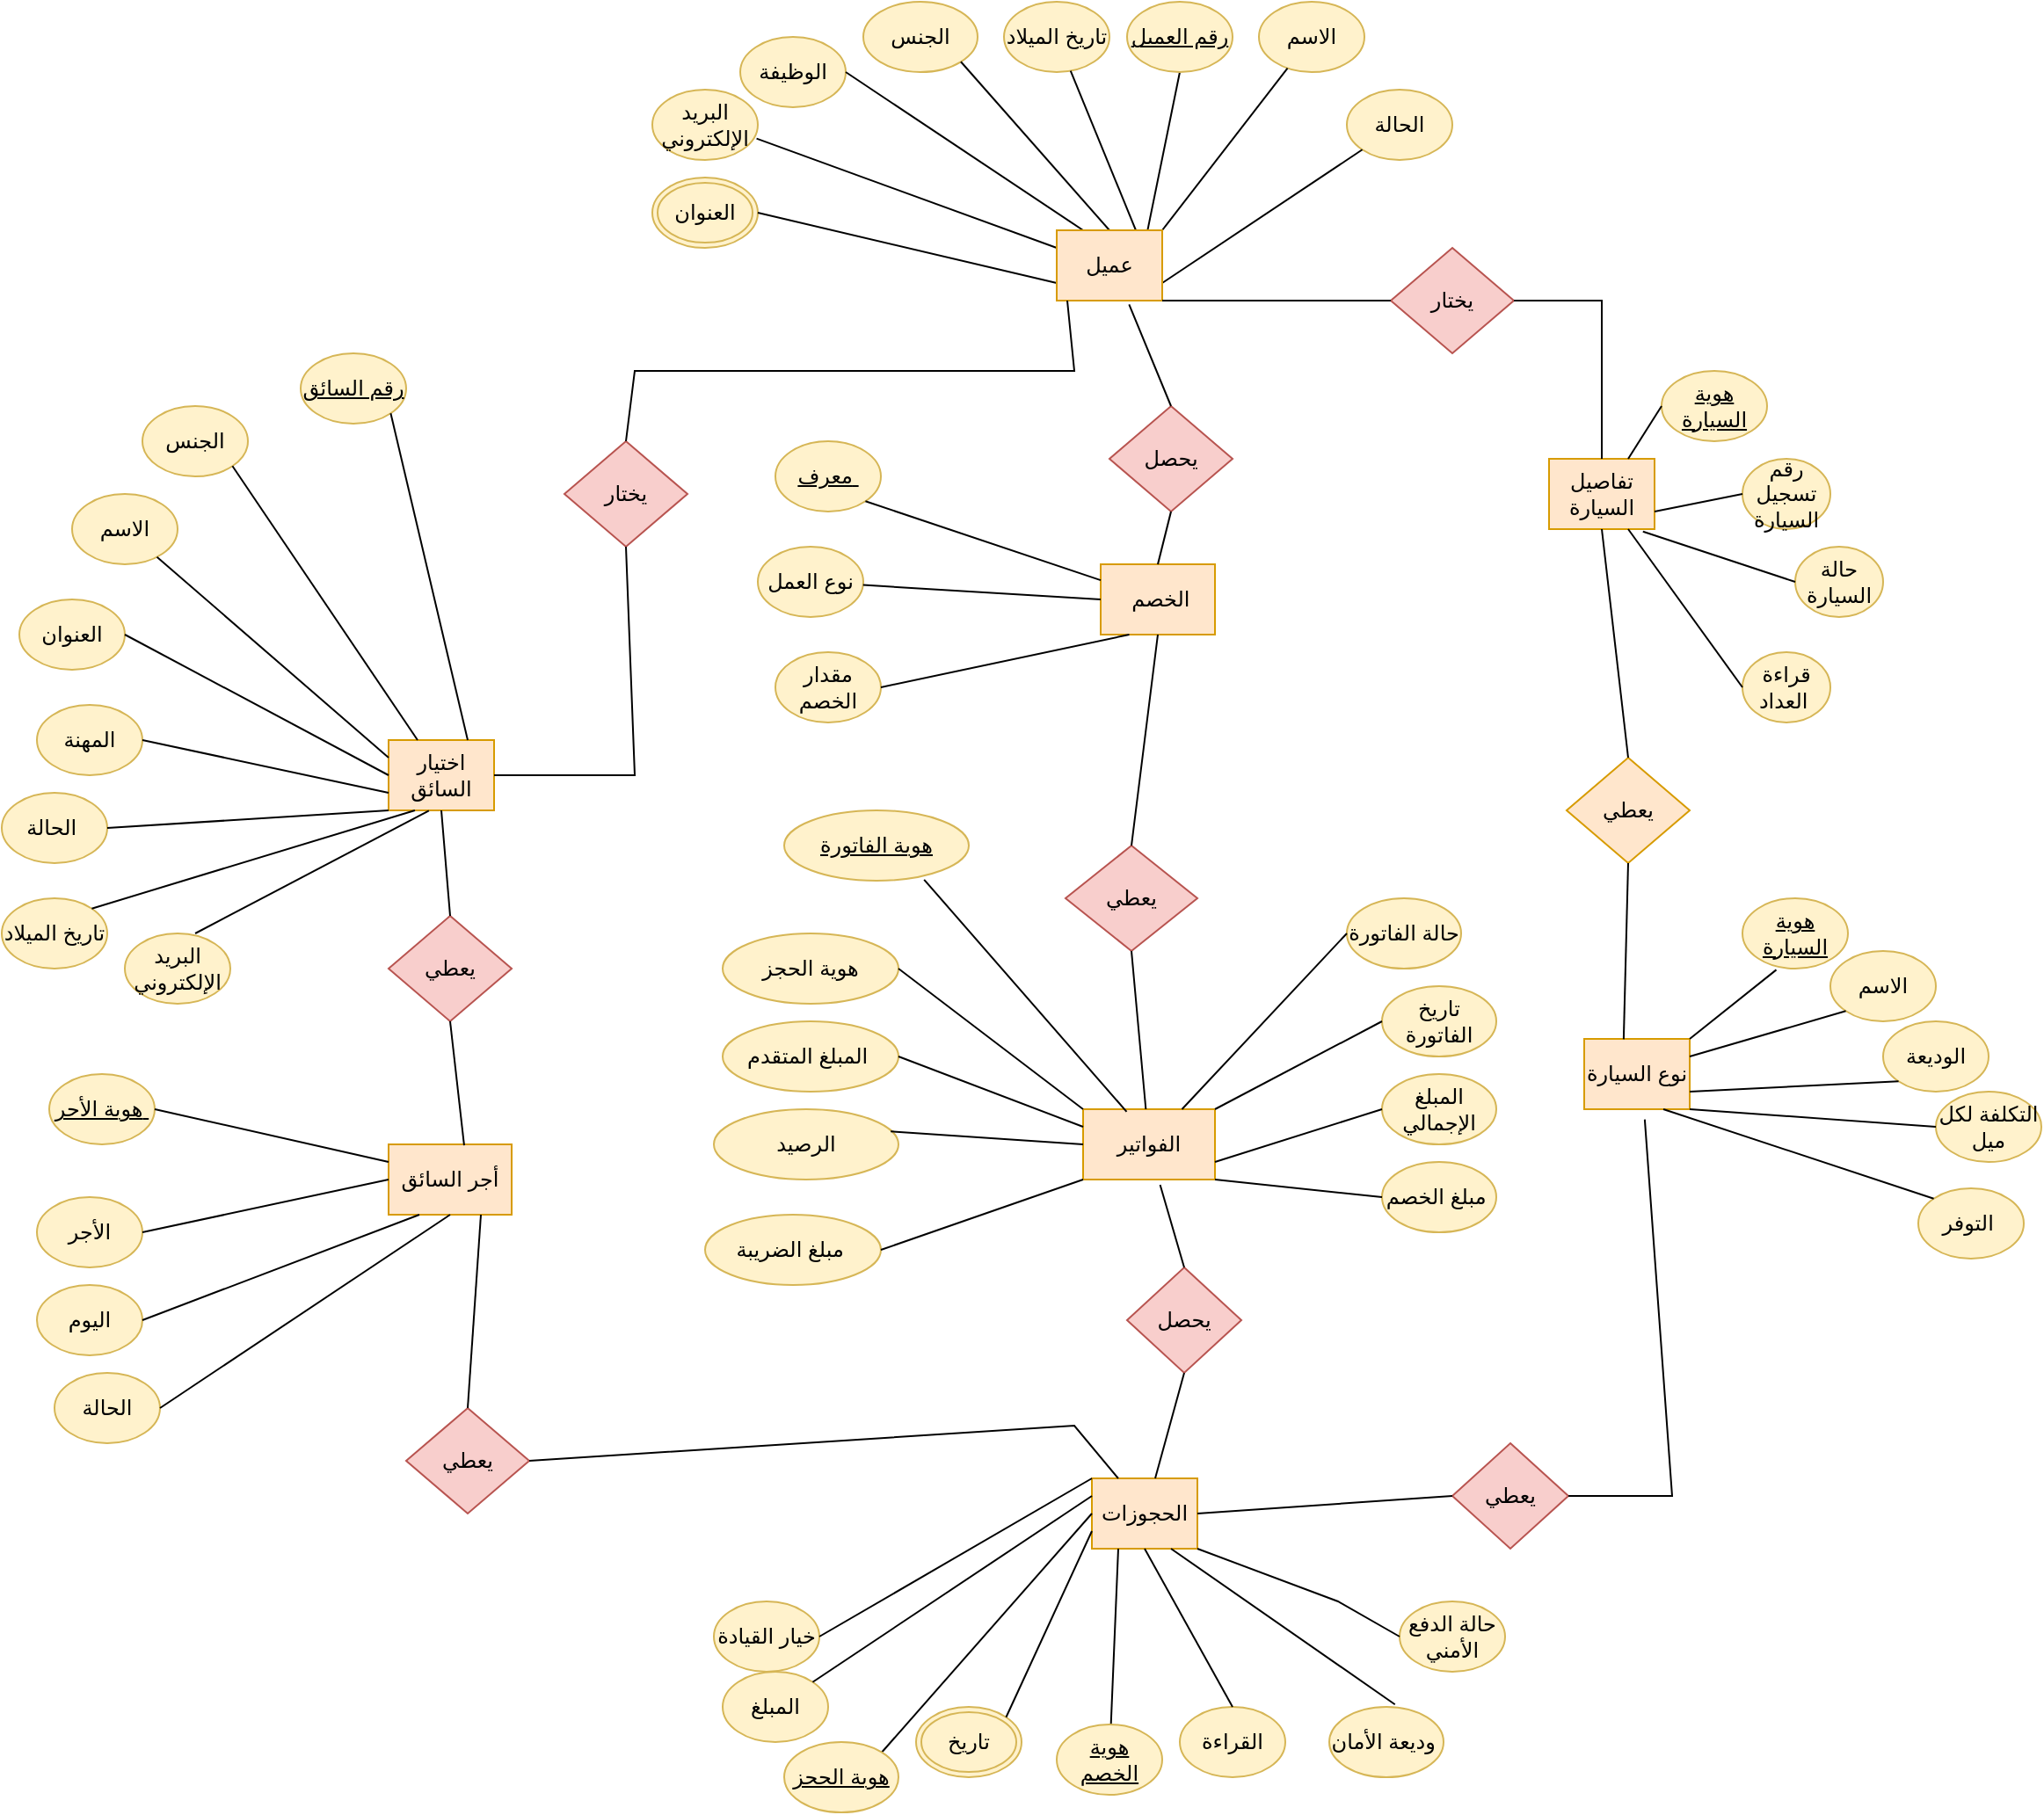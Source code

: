 <mxfile version="24.1.0" type="device">
  <diagram name="Page-1" id="6URE-uOs5UMwR2AJhjTk">
    <mxGraphModel dx="1932" dy="1823" grid="1" gridSize="10" guides="1" tooltips="1" connect="1" arrows="1" fold="1" page="1" pageScale="1" pageWidth="827" pageHeight="1169" math="0" shadow="0">
      <root>
        <mxCell id="0" />
        <mxCell id="1" parent="0" />
        <mxCell id="bm_WP98jUyWTJY1q4UEg-8" value="تاريخ الميلاد" style="ellipse;whiteSpace=wrap;html=1;fillColor=#fff2cc;strokeColor=#d6b656;" parent="1" vertex="1">
          <mxGeometry x="-50" y="-90" width="60" height="40" as="geometry" />
        </mxCell>
        <mxCell id="bm_WP98jUyWTJY1q4UEg-13" value="" style="endArrow=none;html=1;rounded=0;exitX=0.862;exitY=-0.005;exitDx=0;exitDy=0;exitPerimeter=0;entryX=0.5;entryY=1;entryDx=0;entryDy=0;" parent="1" source="bm_WP98jUyWTJY1q4UEg-32" edge="1" target="bm_WP98jUyWTJY1q4UEg-285">
          <mxGeometry width="50" height="50" relative="1" as="geometry">
            <mxPoint x="-20" as="sourcePoint" />
            <mxPoint x="170" y="-110" as="targetPoint" />
          </mxGeometry>
        </mxCell>
        <mxCell id="bm_WP98jUyWTJY1q4UEg-14" value="الاسم" style="ellipse;whiteSpace=wrap;html=1;fillColor=#fff2cc;strokeColor=#d6b656;" parent="1" vertex="1">
          <mxGeometry x="95" y="-90" width="60" height="40" as="geometry" />
        </mxCell>
        <mxCell id="bm_WP98jUyWTJY1q4UEg-15" value="" style="endArrow=none;html=1;rounded=0;exitX=1;exitY=0;exitDx=0;exitDy=0;" parent="1" source="bm_WP98jUyWTJY1q4UEg-32" target="bm_WP98jUyWTJY1q4UEg-14" edge="1">
          <mxGeometry width="50" height="50" relative="1" as="geometry">
            <mxPoint x="-20" y="10" as="sourcePoint" />
            <mxPoint x="80" y="-80" as="targetPoint" />
          </mxGeometry>
        </mxCell>
        <mxCell id="bm_WP98jUyWTJY1q4UEg-16" value="الحالة" style="ellipse;whiteSpace=wrap;html=1;fillColor=#fff2cc;strokeColor=#d6b656;" parent="1" vertex="1">
          <mxGeometry x="145" y="-40" width="60" height="40" as="geometry" />
        </mxCell>
        <mxCell id="bm_WP98jUyWTJY1q4UEg-17" value="" style="endArrow=none;html=1;rounded=0;exitX=1;exitY=0.75;exitDx=0;exitDy=0;entryX=0;entryY=1;entryDx=0;entryDy=0;" parent="1" source="bm_WP98jUyWTJY1q4UEg-32" target="bm_WP98jUyWTJY1q4UEg-16" edge="1">
          <mxGeometry width="50" height="50" relative="1" as="geometry">
            <mxPoint x="-20" y="30" as="sourcePoint" />
            <mxPoint x="157" y="-80" as="targetPoint" />
          </mxGeometry>
        </mxCell>
        <mxCell id="bm_WP98jUyWTJY1q4UEg-18" value="" style="endArrow=none;html=1;rounded=0;exitX=0.75;exitY=0;exitDx=0;exitDy=0;" parent="1" source="bm_WP98jUyWTJY1q4UEg-32" target="bm_WP98jUyWTJY1q4UEg-8" edge="1">
          <mxGeometry width="50" height="50" relative="1" as="geometry">
            <mxPoint x="-50" as="sourcePoint" />
            <mxPoint x="-110" y="-50" as="targetPoint" />
          </mxGeometry>
        </mxCell>
        <mxCell id="bm_WP98jUyWTJY1q4UEg-19" value="الجنس" style="ellipse;whiteSpace=wrap;html=1;fillColor=#fff2cc;strokeColor=#d6b656;" parent="1" vertex="1">
          <mxGeometry x="-130" y="-90" width="65" height="40" as="geometry" />
        </mxCell>
        <mxCell id="bm_WP98jUyWTJY1q4UEg-20" value="الوظيفة" style="ellipse;whiteSpace=wrap;html=1;fillColor=#fff2cc;strokeColor=#d6b656;" parent="1" vertex="1">
          <mxGeometry x="-200" y="-70" width="60" height="40" as="geometry" />
        </mxCell>
        <mxCell id="bm_WP98jUyWTJY1q4UEg-21" value="البريد الإلكتروني" style="ellipse;whiteSpace=wrap;html=1;fillColor=#fff2cc;strokeColor=#d6b656;" parent="1" vertex="1">
          <mxGeometry x="-250" y="-40" width="60" height="40" as="geometry" />
        </mxCell>
        <mxCell id="bm_WP98jUyWTJY1q4UEg-22" value="العنوان" style="ellipse;shape=doubleEllipse;margin=3;whiteSpace=wrap;html=1;align=center;fillColor=#fff2cc;strokeColor=#d6b656;" parent="1" vertex="1">
          <mxGeometry x="-250" y="10" width="60" height="40" as="geometry" />
        </mxCell>
        <mxCell id="bm_WP98jUyWTJY1q4UEg-26" value="" style="endArrow=none;html=1;rounded=0;entryX=1;entryY=1;entryDx=0;entryDy=0;exitX=0.5;exitY=0;exitDx=0;exitDy=0;" parent="1" source="bm_WP98jUyWTJY1q4UEg-32" target="bm_WP98jUyWTJY1q4UEg-19" edge="1">
          <mxGeometry width="50" height="50" relative="1" as="geometry">
            <mxPoint x="-80" as="sourcePoint" />
            <mxPoint x="-190" y="-100" as="targetPoint" />
          </mxGeometry>
        </mxCell>
        <mxCell id="bm_WP98jUyWTJY1q4UEg-27" value="" style="endArrow=none;html=1;rounded=0;entryX=1;entryY=0.5;entryDx=0;entryDy=0;exitX=0.25;exitY=0;exitDx=0;exitDy=0;" parent="1" source="bm_WP98jUyWTJY1q4UEg-32" target="bm_WP98jUyWTJY1q4UEg-20" edge="1">
          <mxGeometry width="50" height="50" relative="1" as="geometry">
            <mxPoint x="-110" as="sourcePoint" />
            <mxPoint x="-258" y="-146" as="targetPoint" />
          </mxGeometry>
        </mxCell>
        <mxCell id="bm_WP98jUyWTJY1q4UEg-28" value="" style="endArrow=none;html=1;rounded=0;entryX=0.988;entryY=0.695;entryDx=0;entryDy=0;exitX=0;exitY=0.25;exitDx=0;exitDy=0;entryPerimeter=0;" parent="1" source="bm_WP98jUyWTJY1q4UEg-32" target="bm_WP98jUyWTJY1q4UEg-21" edge="1">
          <mxGeometry width="50" height="50" relative="1" as="geometry">
            <mxPoint x="-140" y="20" as="sourcePoint" />
            <mxPoint x="-238" y="-116" as="targetPoint" />
          </mxGeometry>
        </mxCell>
        <mxCell id="bm_WP98jUyWTJY1q4UEg-29" value="" style="endArrow=none;html=1;rounded=0;entryX=1;entryY=0.5;entryDx=0;entryDy=0;exitX=0;exitY=0.75;exitDx=0;exitDy=0;" parent="1" source="bm_WP98jUyWTJY1q4UEg-32" target="bm_WP98jUyWTJY1q4UEg-22" edge="1">
          <mxGeometry width="50" height="50" relative="1" as="geometry">
            <mxPoint x="-140" y="40" as="sourcePoint" />
            <mxPoint x="-198" y="-36" as="targetPoint" />
          </mxGeometry>
        </mxCell>
        <mxCell id="bm_WP98jUyWTJY1q4UEg-30" value="رقم السائق" style="ellipse;whiteSpace=wrap;html=1;align=center;fontStyle=4;fillColor=#fff2cc;strokeColor=#d6b656;" parent="1" vertex="1">
          <mxGeometry x="-450" y="110" width="60" height="40" as="geometry" />
        </mxCell>
        <mxCell id="bm_WP98jUyWTJY1q4UEg-31" value="اختيار السائق" style="whiteSpace=wrap;html=1;align=center;fillColor=#ffe6cc;strokeColor=#d79b00;" parent="1" vertex="1">
          <mxGeometry x="-400" y="330" width="60" height="40" as="geometry" />
        </mxCell>
        <mxCell id="bm_WP98jUyWTJY1q4UEg-32" value="عميل" style="whiteSpace=wrap;html=1;align=center;fillColor=#ffe6cc;strokeColor=#d79b00;" parent="1" vertex="1">
          <mxGeometry x="-20" y="40" width="60" height="40" as="geometry" />
        </mxCell>
        <mxCell id="bm_WP98jUyWTJY1q4UEg-37" value="الاسم" style="ellipse;whiteSpace=wrap;html=1;fillColor=#fff2cc;strokeColor=#d6b656;" parent="1" vertex="1">
          <mxGeometry x="-580" y="190" width="60" height="40" as="geometry" />
        </mxCell>
        <mxCell id="bm_WP98jUyWTJY1q4UEg-38" value="المهنة" style="ellipse;whiteSpace=wrap;html=1;fillColor=#fff2cc;strokeColor=#d6b656;" parent="1" vertex="1">
          <mxGeometry x="-600" y="310" width="60" height="40" as="geometry" />
        </mxCell>
        <mxCell id="bm_WP98jUyWTJY1q4UEg-39" value="الجنس" style="ellipse;whiteSpace=wrap;html=1;fillColor=#fff2cc;strokeColor=#d6b656;" parent="1" vertex="1">
          <mxGeometry x="-540" y="140" width="60" height="40" as="geometry" />
        </mxCell>
        <mxCell id="bm_WP98jUyWTJY1q4UEg-40" value="العنوان" style="ellipse;whiteSpace=wrap;html=1;fillColor=#fff2cc;strokeColor=#d6b656;" parent="1" vertex="1">
          <mxGeometry x="-610" y="250" width="60" height="40" as="geometry" />
        </mxCell>
        <mxCell id="bm_WP98jUyWTJY1q4UEg-41" value="الحالة&amp;nbsp;" style="ellipse;whiteSpace=wrap;html=1;fillColor=#fff2cc;strokeColor=#d6b656;" parent="1" vertex="1">
          <mxGeometry x="-620" y="360" width="60" height="40" as="geometry" />
        </mxCell>
        <mxCell id="bm_WP98jUyWTJY1q4UEg-42" value="تاريخ الميلاد" style="ellipse;whiteSpace=wrap;html=1;fillColor=#fff2cc;strokeColor=#d6b656;" parent="1" vertex="1">
          <mxGeometry x="-620" y="420" width="60" height="40" as="geometry" />
        </mxCell>
        <mxCell id="bm_WP98jUyWTJY1q4UEg-43" value="البريد الإلكتروني" style="ellipse;whiteSpace=wrap;html=1;fillColor=#fff2cc;strokeColor=#d6b656;" parent="1" vertex="1">
          <mxGeometry x="-550" y="440" width="60" height="40" as="geometry" />
        </mxCell>
        <mxCell id="bm_WP98jUyWTJY1q4UEg-44" value="" style="endArrow=none;html=1;rounded=0;entryX=0.382;entryY=1.005;entryDx=0;entryDy=0;entryPerimeter=0;exitX=0.667;exitY=0;exitDx=0;exitDy=0;exitPerimeter=0;" parent="1" source="bm_WP98jUyWTJY1q4UEg-43" target="bm_WP98jUyWTJY1q4UEg-31" edge="1">
          <mxGeometry width="50" height="50" relative="1" as="geometry">
            <mxPoint x="-420" y="370" as="sourcePoint" />
            <mxPoint x="-370" y="320" as="targetPoint" />
          </mxGeometry>
        </mxCell>
        <mxCell id="bm_WP98jUyWTJY1q4UEg-45" value="" style="endArrow=none;html=1;rounded=0;entryX=0.25;entryY=1;entryDx=0;entryDy=0;exitX=1;exitY=0;exitDx=0;exitDy=0;" parent="1" source="bm_WP98jUyWTJY1q4UEg-42" target="bm_WP98jUyWTJY1q4UEg-31" edge="1">
          <mxGeometry width="50" height="50" relative="1" as="geometry">
            <mxPoint x="-465" y="390" as="sourcePoint" />
            <mxPoint x="-415" y="340" as="targetPoint" />
          </mxGeometry>
        </mxCell>
        <mxCell id="bm_WP98jUyWTJY1q4UEg-46" value="" style="endArrow=none;html=1;rounded=0;entryX=0;entryY=1;entryDx=0;entryDy=0;exitX=1;exitY=0.5;exitDx=0;exitDy=0;" parent="1" source="bm_WP98jUyWTJY1q4UEg-41" target="bm_WP98jUyWTJY1q4UEg-31" edge="1">
          <mxGeometry width="50" height="50" relative="1" as="geometry">
            <mxPoint x="-460" y="220" as="sourcePoint" />
            <mxPoint x="-410" y="170" as="targetPoint" />
          </mxGeometry>
        </mxCell>
        <mxCell id="bm_WP98jUyWTJY1q4UEg-47" value="" style="endArrow=none;html=1;rounded=0;entryX=0;entryY=0.75;entryDx=0;entryDy=0;exitX=1;exitY=0.5;exitDx=0;exitDy=0;" parent="1" source="bm_WP98jUyWTJY1q4UEg-38" target="bm_WP98jUyWTJY1q4UEg-31" edge="1">
          <mxGeometry width="50" height="50" relative="1" as="geometry">
            <mxPoint x="-470" y="230" as="sourcePoint" />
            <mxPoint x="-420" y="180" as="targetPoint" />
          </mxGeometry>
        </mxCell>
        <mxCell id="bm_WP98jUyWTJY1q4UEg-48" value="" style="endArrow=none;html=1;rounded=0;exitX=1;exitY=0.5;exitDx=0;exitDy=0;entryX=0;entryY=0.5;entryDx=0;entryDy=0;" parent="1" source="bm_WP98jUyWTJY1q4UEg-40" target="bm_WP98jUyWTJY1q4UEg-31" edge="1">
          <mxGeometry width="50" height="50" relative="1" as="geometry">
            <mxPoint x="-430" y="230" as="sourcePoint" />
            <mxPoint x="-360" y="250" as="targetPoint" />
          </mxGeometry>
        </mxCell>
        <mxCell id="bm_WP98jUyWTJY1q4UEg-49" value="" style="endArrow=none;html=1;rounded=0;entryX=0;entryY=0.25;entryDx=0;entryDy=0;" parent="1" source="bm_WP98jUyWTJY1q4UEg-37" target="bm_WP98jUyWTJY1q4UEg-31" edge="1">
          <mxGeometry width="50" height="50" relative="1" as="geometry">
            <mxPoint x="-410" y="190" as="sourcePoint" />
            <mxPoint x="-360" y="140" as="targetPoint" />
          </mxGeometry>
        </mxCell>
        <mxCell id="bm_WP98jUyWTJY1q4UEg-50" value="" style="endArrow=none;html=1;rounded=0;exitX=1;exitY=1;exitDx=0;exitDy=0;" parent="1" source="bm_WP98jUyWTJY1q4UEg-39" target="bm_WP98jUyWTJY1q4UEg-31" edge="1">
          <mxGeometry width="50" height="50" relative="1" as="geometry">
            <mxPoint x="-390" y="200" as="sourcePoint" />
            <mxPoint x="-340" y="150" as="targetPoint" />
          </mxGeometry>
        </mxCell>
        <mxCell id="bm_WP98jUyWTJY1q4UEg-51" value="" style="endArrow=none;html=1;rounded=0;exitX=0.75;exitY=0;exitDx=0;exitDy=0;entryX=1;entryY=1;entryDx=0;entryDy=0;" parent="1" source="bm_WP98jUyWTJY1q4UEg-31" target="bm_WP98jUyWTJY1q4UEg-30" edge="1">
          <mxGeometry width="50" height="50" relative="1" as="geometry">
            <mxPoint x="-300" y="160" as="sourcePoint" />
            <mxPoint x="-250" y="110" as="targetPoint" />
          </mxGeometry>
        </mxCell>
        <mxCell id="bm_WP98jUyWTJY1q4UEg-52" value="هوية الأجر&amp;nbsp;" style="ellipse;whiteSpace=wrap;html=1;align=center;fontStyle=4;fillColor=#fff2cc;strokeColor=#d6b656;" parent="1" vertex="1">
          <mxGeometry x="-593" y="520" width="60" height="40" as="geometry" />
        </mxCell>
        <mxCell id="bm_WP98jUyWTJY1q4UEg-53" value="اليوم" style="ellipse;whiteSpace=wrap;html=1;fillColor=#fff2cc;strokeColor=#d6b656;" parent="1" vertex="1">
          <mxGeometry x="-600" y="640" width="60" height="40" as="geometry" />
        </mxCell>
        <mxCell id="bm_WP98jUyWTJY1q4UEg-54" value="الحالة" style="ellipse;whiteSpace=wrap;html=1;fillColor=#fff2cc;strokeColor=#d6b656;" parent="1" vertex="1">
          <mxGeometry x="-590" y="690" width="60" height="40" as="geometry" />
        </mxCell>
        <mxCell id="bm_WP98jUyWTJY1q4UEg-55" value="الأجر" style="ellipse;whiteSpace=wrap;html=1;fillColor=#fff2cc;strokeColor=#d6b656;" parent="1" vertex="1">
          <mxGeometry x="-600" y="590" width="60" height="40" as="geometry" />
        </mxCell>
        <mxCell id="bm_WP98jUyWTJY1q4UEg-56" value="أجر السائق" style="whiteSpace=wrap;html=1;align=center;fillColor=#ffe6cc;strokeColor=#d79b00;" parent="1" vertex="1">
          <mxGeometry x="-400" y="560" width="70" height="40" as="geometry" />
        </mxCell>
        <mxCell id="bm_WP98jUyWTJY1q4UEg-57" value="" style="endArrow=none;html=1;rounded=0;entryX=0;entryY=0.25;entryDx=0;entryDy=0;exitX=1;exitY=0.5;exitDx=0;exitDy=0;" parent="1" source="bm_WP98jUyWTJY1q4UEg-52" target="bm_WP98jUyWTJY1q4UEg-56" edge="1">
          <mxGeometry width="50" height="50" relative="1" as="geometry">
            <mxPoint x="-543" y="580" as="sourcePoint" />
            <mxPoint x="-363" y="450" as="targetPoint" />
          </mxGeometry>
        </mxCell>
        <mxCell id="bm_WP98jUyWTJY1q4UEg-58" value="" style="endArrow=none;html=1;rounded=0;entryX=0.5;entryY=1;entryDx=0;entryDy=0;exitX=1;exitY=0.5;exitDx=0;exitDy=0;" parent="1" source="bm_WP98jUyWTJY1q4UEg-54" target="bm_WP98jUyWTJY1q4UEg-56" edge="1">
          <mxGeometry width="50" height="50" relative="1" as="geometry">
            <mxPoint x="-473" y="700" as="sourcePoint" />
            <mxPoint x="-293" y="570" as="targetPoint" />
          </mxGeometry>
        </mxCell>
        <mxCell id="bm_WP98jUyWTJY1q4UEg-59" value="" style="endArrow=none;html=1;rounded=0;exitX=1;exitY=0.5;exitDx=0;exitDy=0;entryX=0.25;entryY=1;entryDx=0;entryDy=0;" parent="1" source="bm_WP98jUyWTJY1q4UEg-53" target="bm_WP98jUyWTJY1q4UEg-56" edge="1">
          <mxGeometry width="50" height="50" relative="1" as="geometry">
            <mxPoint x="-433" y="660" as="sourcePoint" />
            <mxPoint x="-496" y="613" as="targetPoint" />
          </mxGeometry>
        </mxCell>
        <mxCell id="bm_WP98jUyWTJY1q4UEg-60" value="" style="endArrow=none;html=1;rounded=0;entryX=0;entryY=0.5;entryDx=0;entryDy=0;exitX=1;exitY=0.5;exitDx=0;exitDy=0;" parent="1" source="bm_WP98jUyWTJY1q4UEg-55" target="bm_WP98jUyWTJY1q4UEg-56" edge="1">
          <mxGeometry width="50" height="50" relative="1" as="geometry">
            <mxPoint x="-403" y="640" as="sourcePoint" />
            <mxPoint x="-223" y="510" as="targetPoint" />
          </mxGeometry>
        </mxCell>
        <mxCell id="bm_WP98jUyWTJY1q4UEg-63" value="تاريخ" style="ellipse;shape=doubleEllipse;margin=3;whiteSpace=wrap;html=1;align=center;fillColor=#fff2cc;strokeColor=#d6b656;" parent="1" vertex="1">
          <mxGeometry x="-100" y="880" width="60" height="40" as="geometry" />
        </mxCell>
        <mxCell id="bm_WP98jUyWTJY1q4UEg-65" value="المبلغ" style="ellipse;whiteSpace=wrap;html=1;fillColor=#fff2cc;strokeColor=#d6b656;" parent="1" vertex="1">
          <mxGeometry x="-210" y="860" width="60" height="40" as="geometry" />
        </mxCell>
        <mxCell id="bm_WP98jUyWTJY1q4UEg-66" value="خيار القيادة" style="ellipse;whiteSpace=wrap;html=1;fillColor=#fff2cc;strokeColor=#d6b656;" parent="1" vertex="1">
          <mxGeometry x="-215" y="820" width="60" height="40" as="geometry" />
        </mxCell>
        <mxCell id="bm_WP98jUyWTJY1q4UEg-67" value="حالة الدفع الأمني" style="ellipse;whiteSpace=wrap;html=1;fillColor=#fff2cc;strokeColor=#d6b656;" parent="1" vertex="1">
          <mxGeometry x="175" y="820" width="60" height="40" as="geometry" />
        </mxCell>
        <mxCell id="bm_WP98jUyWTJY1q4UEg-68" value="القراءة" style="ellipse;whiteSpace=wrap;html=1;fillColor=#fff2cc;strokeColor=#d6b656;" parent="1" vertex="1">
          <mxGeometry x="50" y="880" width="60" height="40" as="geometry" />
        </mxCell>
        <mxCell id="bm_WP98jUyWTJY1q4UEg-69" value="وديعة الأمان&amp;nbsp;" style="ellipse;whiteSpace=wrap;html=1;fillColor=#fff2cc;strokeColor=#d6b656;" parent="1" vertex="1">
          <mxGeometry x="135" y="880" width="65" height="40" as="geometry" />
        </mxCell>
        <mxCell id="bm_WP98jUyWTJY1q4UEg-72" value="الحجوزات" style="whiteSpace=wrap;html=1;align=center;fillColor=#ffe6cc;strokeColor=#d79b00;" parent="1" vertex="1">
          <mxGeometry y="750" width="60" height="40" as="geometry" />
        </mxCell>
        <mxCell id="bm_WP98jUyWTJY1q4UEg-73" value="" style="endArrow=none;html=1;rounded=0;exitX=1;exitY=0;exitDx=0;exitDy=0;entryX=0;entryY=0.5;entryDx=0;entryDy=0;" parent="1" source="Iw6_U-Xr3QtJOfRvi5Ej-1" target="bm_WP98jUyWTJY1q4UEg-72" edge="1">
          <mxGeometry width="50" height="50" relative="1" as="geometry">
            <mxPoint x="-190.377" y="925.858" as="sourcePoint" />
            <mxPoint x="150" y="860" as="targetPoint" />
          </mxGeometry>
        </mxCell>
        <mxCell id="bm_WP98jUyWTJY1q4UEg-74" value="" style="endArrow=none;html=1;rounded=0;entryX=0;entryY=0.75;entryDx=0;entryDy=0;exitX=1;exitY=0;exitDx=0;exitDy=0;" parent="1" source="bm_WP98jUyWTJY1q4UEg-63" target="bm_WP98jUyWTJY1q4UEg-72" edge="1">
          <mxGeometry width="50" height="50" relative="1" as="geometry">
            <mxPoint x="-90" y="960" as="sourcePoint" />
            <mxPoint x="40" y="830" as="targetPoint" />
          </mxGeometry>
        </mxCell>
        <mxCell id="bm_WP98jUyWTJY1q4UEg-75" value="" style="endArrow=none;html=1;rounded=0;entryX=0.25;entryY=1;entryDx=0;entryDy=0;" parent="1" source="Iw6_U-Xr3QtJOfRvi5Ej-2" target="bm_WP98jUyWTJY1q4UEg-72" edge="1">
          <mxGeometry width="50" height="50" relative="1" as="geometry">
            <mxPoint x="-23.29" y="930.181" as="sourcePoint" />
            <mxPoint x="140" y="840" as="targetPoint" />
          </mxGeometry>
        </mxCell>
        <mxCell id="bm_WP98jUyWTJY1q4UEg-76" value="" style="endArrow=none;html=1;rounded=0;exitX=0.5;exitY=1;exitDx=0;exitDy=0;entryX=0.5;entryY=0;entryDx=0;entryDy=0;" parent="1" source="bm_WP98jUyWTJY1q4UEg-72" target="bm_WP98jUyWTJY1q4UEg-68" edge="1">
          <mxGeometry width="50" height="50" relative="1" as="geometry">
            <mxPoint x="80" y="970" as="sourcePoint" />
            <mxPoint x="90" y="910" as="targetPoint" />
          </mxGeometry>
        </mxCell>
        <mxCell id="bm_WP98jUyWTJY1q4UEg-77" value="" style="endArrow=none;html=1;rounded=0;exitX=0.575;exitY=-0.035;exitDx=0;exitDy=0;exitPerimeter=0;entryX=0.75;entryY=1;entryDx=0;entryDy=0;" parent="1" source="bm_WP98jUyWTJY1q4UEg-69" target="bm_WP98jUyWTJY1q4UEg-72" edge="1">
          <mxGeometry width="50" height="50" relative="1" as="geometry">
            <mxPoint x="520" y="740" as="sourcePoint" />
            <mxPoint x="80" y="970" as="targetPoint" />
          </mxGeometry>
        </mxCell>
        <mxCell id="bm_WP98jUyWTJY1q4UEg-78" value="" style="endArrow=none;html=1;rounded=0;entryX=1;entryY=1;entryDx=0;entryDy=0;exitX=0;exitY=0.5;exitDx=0;exitDy=0;" parent="1" source="bm_WP98jUyWTJY1q4UEg-67" target="bm_WP98jUyWTJY1q4UEg-72" edge="1">
          <mxGeometry width="50" height="50" relative="1" as="geometry">
            <mxPoint x="260" y="840" as="sourcePoint" />
            <mxPoint x="390" y="710" as="targetPoint" />
            <Array as="points">
              <mxPoint x="140" y="820" />
            </Array>
          </mxGeometry>
        </mxCell>
        <mxCell id="bm_WP98jUyWTJY1q4UEg-200" value="" style="endArrow=none;html=1;rounded=0;entryX=0;entryY=0.25;entryDx=0;entryDy=0;exitX=1;exitY=0;exitDx=0;exitDy=0;" parent="1" source="bm_WP98jUyWTJY1q4UEg-65" target="bm_WP98jUyWTJY1q4UEg-72" edge="1">
          <mxGeometry width="50" height="50" relative="1" as="geometry">
            <mxPoint x="60" y="780" as="sourcePoint" />
            <mxPoint x="200" y="760" as="targetPoint" />
          </mxGeometry>
        </mxCell>
        <mxCell id="bm_WP98jUyWTJY1q4UEg-201" value="" style="endArrow=none;html=1;rounded=0;exitX=1;exitY=0.5;exitDx=0;exitDy=0;entryX=0;entryY=0;entryDx=0;entryDy=0;" parent="1" source="bm_WP98jUyWTJY1q4UEg-66" target="bm_WP98jUyWTJY1q4UEg-72" edge="1">
          <mxGeometry width="50" height="50" relative="1" as="geometry">
            <mxPoint y="850" as="sourcePoint" />
            <mxPoint x="150" y="820" as="targetPoint" />
          </mxGeometry>
        </mxCell>
        <mxCell id="bm_WP98jUyWTJY1q4UEg-204" value="&amp;nbsp;الخصم" style="whiteSpace=wrap;html=1;align=center;fillColor=#ffe6cc;strokeColor=#d79b00;" parent="1" vertex="1">
          <mxGeometry x="5" y="230" width="65" height="40" as="geometry" />
        </mxCell>
        <mxCell id="bm_WP98jUyWTJY1q4UEg-205" value="معرف&amp;nbsp;" style="ellipse;whiteSpace=wrap;html=1;align=center;fontStyle=4;fillColor=#fff2cc;strokeColor=#d6b656;" parent="1" vertex="1">
          <mxGeometry x="-180" y="160" width="60" height="40" as="geometry" />
        </mxCell>
        <mxCell id="bm_WP98jUyWTJY1q4UEg-206" value="مقدار الخصم" style="ellipse;whiteSpace=wrap;html=1;fillColor=#fff2cc;strokeColor=#d6b656;" parent="1" vertex="1">
          <mxGeometry x="-180" y="280" width="60" height="40" as="geometry" />
        </mxCell>
        <mxCell id="bm_WP98jUyWTJY1q4UEg-207" value="نوع العمل" style="ellipse;whiteSpace=wrap;html=1;fillColor=#fff2cc;strokeColor=#d6b656;" parent="1" vertex="1">
          <mxGeometry x="-190" y="220" width="60" height="40" as="geometry" />
        </mxCell>
        <mxCell id="bm_WP98jUyWTJY1q4UEg-208" value="" style="endArrow=none;html=1;rounded=0;entryX=1;entryY=1;entryDx=0;entryDy=0;" parent="1" source="bm_WP98jUyWTJY1q4UEg-204" target="bm_WP98jUyWTJY1q4UEg-205" edge="1">
          <mxGeometry width="50" height="50" relative="1" as="geometry">
            <mxPoint x="-40" y="160" as="sourcePoint" />
            <mxPoint x="-160" y="190" as="targetPoint" />
          </mxGeometry>
        </mxCell>
        <mxCell id="bm_WP98jUyWTJY1q4UEg-209" value="" style="endArrow=none;html=1;rounded=0;entryX=1;entryY=0.5;entryDx=0;entryDy=0;exitX=0.25;exitY=1;exitDx=0;exitDy=0;" parent="1" source="bm_WP98jUyWTJY1q4UEg-204" target="bm_WP98jUyWTJY1q4UEg-206" edge="1">
          <mxGeometry width="50" height="50" relative="1" as="geometry">
            <mxPoint y="290" as="sourcePoint" />
            <mxPoint x="-120" y="320" as="targetPoint" />
          </mxGeometry>
        </mxCell>
        <mxCell id="bm_WP98jUyWTJY1q4UEg-210" value="" style="endArrow=none;html=1;rounded=0;exitX=0;exitY=0.5;exitDx=0;exitDy=0;" parent="1" source="bm_WP98jUyWTJY1q4UEg-204" target="bm_WP98jUyWTJY1q4UEg-207" edge="1">
          <mxGeometry width="50" height="50" relative="1" as="geometry">
            <mxPoint x="-50" y="260" as="sourcePoint" />
            <mxPoint x="-170" y="290" as="targetPoint" />
          </mxGeometry>
        </mxCell>
        <mxCell id="bm_WP98jUyWTJY1q4UEg-211" value="الفواتير" style="whiteSpace=wrap;html=1;align=center;fillColor=#ffe6cc;strokeColor=#d79b00;" parent="1" vertex="1">
          <mxGeometry x="-5" y="540" width="75" height="40" as="geometry" />
        </mxCell>
        <mxCell id="bm_WP98jUyWTJY1q4UEg-212" value="الرصيد" style="ellipse;whiteSpace=wrap;html=1;fillColor=#fff2cc;strokeColor=#d6b656;" parent="1" vertex="1">
          <mxGeometry x="-215" y="540" width="105" height="40" as="geometry" />
        </mxCell>
        <mxCell id="bm_WP98jUyWTJY1q4UEg-213" value="المبلغ المتقدم&amp;nbsp;" style="ellipse;whiteSpace=wrap;html=1;fillColor=#fff2cc;strokeColor=#d6b656;" parent="1" vertex="1">
          <mxGeometry x="-210" y="490" width="100" height="40" as="geometry" />
        </mxCell>
        <mxCell id="bm_WP98jUyWTJY1q4UEg-214" value="هوية الحجز" style="ellipse;whiteSpace=wrap;html=1;fillColor=#fff2cc;strokeColor=#d6b656;" parent="1" vertex="1">
          <mxGeometry x="-210" y="440" width="100" height="40" as="geometry" />
        </mxCell>
        <mxCell id="bm_WP98jUyWTJY1q4UEg-215" value="مبلغ الخصم&amp;nbsp;" style="ellipse;whiteSpace=wrap;html=1;fillColor=#fff2cc;strokeColor=#d6b656;" parent="1" vertex="1">
          <mxGeometry x="165" y="570" width="65" height="40" as="geometry" />
        </mxCell>
        <mxCell id="bm_WP98jUyWTJY1q4UEg-216" value="حالة الفاتورة" style="ellipse;whiteSpace=wrap;html=1;fillColor=#fff2cc;strokeColor=#d6b656;" parent="1" vertex="1">
          <mxGeometry x="145" y="420" width="65" height="40" as="geometry" />
        </mxCell>
        <mxCell id="bm_WP98jUyWTJY1q4UEg-217" value="مبلغ الضريبة&amp;nbsp;" style="ellipse;whiteSpace=wrap;html=1;fillColor=#fff2cc;strokeColor=#d6b656;" parent="1" vertex="1">
          <mxGeometry x="-220" y="600" width="100" height="40" as="geometry" />
        </mxCell>
        <mxCell id="bm_WP98jUyWTJY1q4UEg-218" value="تاريخ الفاتورة" style="ellipse;whiteSpace=wrap;html=1;fillColor=#fff2cc;strokeColor=#d6b656;" parent="1" vertex="1">
          <mxGeometry x="165" y="470" width="65" height="40" as="geometry" />
        </mxCell>
        <mxCell id="bm_WP98jUyWTJY1q4UEg-219" value="المبلغ الإجمالي" style="ellipse;whiteSpace=wrap;html=1;fillColor=#fff2cc;strokeColor=#d6b656;" parent="1" vertex="1">
          <mxGeometry x="165" y="520" width="65" height="40" as="geometry" />
        </mxCell>
        <mxCell id="bm_WP98jUyWTJY1q4UEg-221" value="هوية الفاتورة " style="ellipse;whiteSpace=wrap;html=1;align=center;fontStyle=4;fillColor=#fff2cc;strokeColor=#d6b656;" parent="1" vertex="1">
          <mxGeometry x="-175" y="370" width="105" height="40" as="geometry" />
        </mxCell>
        <mxCell id="bm_WP98jUyWTJY1q4UEg-222" value="" style="endArrow=none;html=1;rounded=0;exitX=1;exitY=0.5;exitDx=0;exitDy=0;entryX=0;entryY=1;entryDx=0;entryDy=0;" parent="1" source="bm_WP98jUyWTJY1q4UEg-217" target="bm_WP98jUyWTJY1q4UEg-211" edge="1">
          <mxGeometry width="50" height="50" relative="1" as="geometry">
            <mxPoint x="-85" y="610" as="sourcePoint" />
            <mxPoint x="305" y="640" as="targetPoint" />
          </mxGeometry>
        </mxCell>
        <mxCell id="bm_WP98jUyWTJY1q4UEg-223" value="" style="endArrow=none;html=1;rounded=0;exitX=0.958;exitY=0.315;exitDx=0;exitDy=0;entryX=0;entryY=0.5;entryDx=0;entryDy=0;exitPerimeter=0;" parent="1" source="bm_WP98jUyWTJY1q4UEg-212" target="bm_WP98jUyWTJY1q4UEg-211" edge="1">
          <mxGeometry width="50" height="50" relative="1" as="geometry">
            <mxPoint x="-5" y="620" as="sourcePoint" />
            <mxPoint x="235" y="630" as="targetPoint" />
          </mxGeometry>
        </mxCell>
        <mxCell id="bm_WP98jUyWTJY1q4UEg-224" value="" style="endArrow=none;html=1;rounded=0;exitX=1;exitY=0.5;exitDx=0;exitDy=0;entryX=0;entryY=0.25;entryDx=0;entryDy=0;" parent="1" source="bm_WP98jUyWTJY1q4UEg-213" target="bm_WP98jUyWTJY1q4UEg-211" edge="1">
          <mxGeometry width="50" height="50" relative="1" as="geometry">
            <mxPoint x="-5" y="620" as="sourcePoint" />
            <mxPoint x="235" y="630" as="targetPoint" />
          </mxGeometry>
        </mxCell>
        <mxCell id="bm_WP98jUyWTJY1q4UEg-225" value="" style="endArrow=none;html=1;rounded=0;exitX=1;exitY=0.5;exitDx=0;exitDy=0;entryX=0;entryY=0;entryDx=0;entryDy=0;" parent="1" source="bm_WP98jUyWTJY1q4UEg-214" target="bm_WP98jUyWTJY1q4UEg-211" edge="1">
          <mxGeometry width="50" height="50" relative="1" as="geometry">
            <mxPoint x="-15" y="480" as="sourcePoint" />
            <mxPoint x="225" y="490" as="targetPoint" />
          </mxGeometry>
        </mxCell>
        <mxCell id="bm_WP98jUyWTJY1q4UEg-226" value="" style="endArrow=none;html=1;rounded=0;exitX=0.758;exitY=0.985;exitDx=0;exitDy=0;entryX=0.33;entryY=0.035;entryDx=0;entryDy=0;exitPerimeter=0;entryPerimeter=0;" parent="1" source="bm_WP98jUyWTJY1q4UEg-221" target="bm_WP98jUyWTJY1q4UEg-211" edge="1">
          <mxGeometry width="50" height="50" relative="1" as="geometry">
            <mxPoint x="35" y="470" as="sourcePoint" />
            <mxPoint x="275" y="480" as="targetPoint" />
          </mxGeometry>
        </mxCell>
        <mxCell id="bm_WP98jUyWTJY1q4UEg-227" value="" style="endArrow=none;html=1;rounded=0;exitX=0;exitY=0.5;exitDx=0;exitDy=0;entryX=0.75;entryY=0;entryDx=0;entryDy=0;" parent="1" source="bm_WP98jUyWTJY1q4UEg-216" target="bm_WP98jUyWTJY1q4UEg-211" edge="1">
          <mxGeometry width="50" height="50" relative="1" as="geometry">
            <mxPoint x="55" y="380" as="sourcePoint" />
            <mxPoint x="295" y="390" as="targetPoint" />
          </mxGeometry>
        </mxCell>
        <mxCell id="bm_WP98jUyWTJY1q4UEg-228" value="" style="endArrow=none;html=1;rounded=0;exitX=1;exitY=0;exitDx=0;exitDy=0;entryX=0;entryY=0.5;entryDx=0;entryDy=0;" parent="1" source="bm_WP98jUyWTJY1q4UEg-211" target="bm_WP98jUyWTJY1q4UEg-218" edge="1">
          <mxGeometry width="50" height="50" relative="1" as="geometry">
            <mxPoint x="145" y="510" as="sourcePoint" />
            <mxPoint x="385" y="520" as="targetPoint" />
          </mxGeometry>
        </mxCell>
        <mxCell id="bm_WP98jUyWTJY1q4UEg-229" value="" style="endArrow=none;html=1;rounded=0;exitX=1;exitY=0.75;exitDx=0;exitDy=0;entryX=0;entryY=0.5;entryDx=0;entryDy=0;" parent="1" source="bm_WP98jUyWTJY1q4UEg-211" target="bm_WP98jUyWTJY1q4UEg-219" edge="1">
          <mxGeometry width="50" height="50" relative="1" as="geometry">
            <mxPoint x="85" y="600" as="sourcePoint" />
            <mxPoint x="325" y="610" as="targetPoint" />
          </mxGeometry>
        </mxCell>
        <mxCell id="bm_WP98jUyWTJY1q4UEg-230" value="" style="endArrow=none;html=1;rounded=0;exitX=1;exitY=1;exitDx=0;exitDy=0;entryX=0;entryY=0.5;entryDx=0;entryDy=0;" parent="1" source="bm_WP98jUyWTJY1q4UEg-211" target="bm_WP98jUyWTJY1q4UEg-215" edge="1">
          <mxGeometry width="50" height="50" relative="1" as="geometry">
            <mxPoint x="95" y="600" as="sourcePoint" />
            <mxPoint x="335" y="610" as="targetPoint" />
          </mxGeometry>
        </mxCell>
        <mxCell id="bm_WP98jUyWTJY1q4UEg-231" value="نوع السيارة " style="whiteSpace=wrap;html=1;align=center;fillColor=#ffe6cc;strokeColor=#d79b00;" parent="1" vertex="1">
          <mxGeometry x="280" y="500" width="60" height="40" as="geometry" />
        </mxCell>
        <mxCell id="bm_WP98jUyWTJY1q4UEg-232" value="تفاصيل السيارة " style="whiteSpace=wrap;html=1;align=center;fillColor=#ffe6cc;strokeColor=#d79b00;" parent="1" vertex="1">
          <mxGeometry x="260" y="170" width="60" height="40" as="geometry" />
        </mxCell>
        <mxCell id="bm_WP98jUyWTJY1q4UEg-234" value="هوية السيارة " style="ellipse;whiteSpace=wrap;html=1;align=center;fontStyle=4;fillColor=#fff2cc;strokeColor=#d6b656;" parent="1" vertex="1">
          <mxGeometry x="324" y="120" width="60" height="40" as="geometry" />
        </mxCell>
        <mxCell id="bm_WP98jUyWTJY1q4UEg-235" value="حالة السيارة" style="ellipse;whiteSpace=wrap;html=1;fillColor=#fff2cc;strokeColor=#d6b656;" parent="1" vertex="1">
          <mxGeometry x="400" y="220" width="50" height="40" as="geometry" />
        </mxCell>
        <mxCell id="bm_WP98jUyWTJY1q4UEg-236" value="رقم تسجيل السيارة" style="ellipse;whiteSpace=wrap;html=1;fillColor=#fff2cc;strokeColor=#d6b656;" parent="1" vertex="1">
          <mxGeometry x="370" y="170" width="50" height="40" as="geometry" />
        </mxCell>
        <mxCell id="bm_WP98jUyWTJY1q4UEg-237" value="قراءة العداد&amp;nbsp;" style="ellipse;whiteSpace=wrap;html=1;fillColor=#fff2cc;strokeColor=#d6b656;" parent="1" vertex="1">
          <mxGeometry x="370" y="280" width="50" height="40" as="geometry" />
        </mxCell>
        <mxCell id="bm_WP98jUyWTJY1q4UEg-238" value="" style="endArrow=none;html=1;rounded=0;exitX=0;exitY=0.5;exitDx=0;exitDy=0;entryX=0.75;entryY=0;entryDx=0;entryDy=0;" parent="1" source="bm_WP98jUyWTJY1q4UEg-234" target="bm_WP98jUyWTJY1q4UEg-232" edge="1">
          <mxGeometry width="50" height="50" relative="1" as="geometry">
            <mxPoint x="280" y="100" as="sourcePoint" />
            <mxPoint x="180" y="200" as="targetPoint" />
          </mxGeometry>
        </mxCell>
        <mxCell id="bm_WP98jUyWTJY1q4UEg-239" value="" style="endArrow=none;html=1;rounded=0;exitX=0;exitY=0.5;exitDx=0;exitDy=0;entryX=1;entryY=0.75;entryDx=0;entryDy=0;" parent="1" source="bm_WP98jUyWTJY1q4UEg-236" target="bm_WP98jUyWTJY1q4UEg-232" edge="1">
          <mxGeometry width="50" height="50" relative="1" as="geometry">
            <mxPoint x="360" y="260" as="sourcePoint" />
            <mxPoint x="260" y="360" as="targetPoint" />
          </mxGeometry>
        </mxCell>
        <mxCell id="bm_WP98jUyWTJY1q4UEg-240" value="" style="endArrow=none;html=1;rounded=0;entryX=0;entryY=0.5;entryDx=0;entryDy=0;exitX=0.89;exitY=1.035;exitDx=0;exitDy=0;exitPerimeter=0;" parent="1" source="bm_WP98jUyWTJY1q4UEg-232" target="bm_WP98jUyWTJY1q4UEg-235" edge="1">
          <mxGeometry width="50" height="50" relative="1" as="geometry">
            <mxPoint x="420" y="330" as="sourcePoint" />
            <mxPoint x="320" y="430" as="targetPoint" />
          </mxGeometry>
        </mxCell>
        <mxCell id="bm_WP98jUyWTJY1q4UEg-241" value="" style="endArrow=none;html=1;rounded=0;exitX=0;exitY=0.5;exitDx=0;exitDy=0;entryX=0.75;entryY=1;entryDx=0;entryDy=0;" parent="1" source="bm_WP98jUyWTJY1q4UEg-237" target="bm_WP98jUyWTJY1q4UEg-232" edge="1">
          <mxGeometry width="50" height="50" relative="1" as="geometry">
            <mxPoint x="380" y="260" as="sourcePoint" />
            <mxPoint x="280" y="360" as="targetPoint" />
          </mxGeometry>
        </mxCell>
        <mxCell id="bm_WP98jUyWTJY1q4UEg-242" value="هوية السيارة" style="ellipse;whiteSpace=wrap;html=1;align=center;fontStyle=4;fillColor=#fff2cc;strokeColor=#d6b656;" parent="1" vertex="1">
          <mxGeometry x="370" y="420" width="60" height="40" as="geometry" />
        </mxCell>
        <mxCell id="bm_WP98jUyWTJY1q4UEg-243" value="الاسم" style="ellipse;whiteSpace=wrap;html=1;fillColor=#fff2cc;strokeColor=#d6b656;" parent="1" vertex="1">
          <mxGeometry x="420" y="450" width="60" height="40" as="geometry" />
        </mxCell>
        <mxCell id="bm_WP98jUyWTJY1q4UEg-244" value="الوديعة" style="ellipse;whiteSpace=wrap;html=1;fillColor=#fff2cc;strokeColor=#d6b656;" parent="1" vertex="1">
          <mxGeometry x="450" y="490" width="60" height="40" as="geometry" />
        </mxCell>
        <mxCell id="bm_WP98jUyWTJY1q4UEg-245" value="التكلفة لكل ميل" style="ellipse;whiteSpace=wrap;html=1;fillColor=#fff2cc;strokeColor=#d6b656;" parent="1" vertex="1">
          <mxGeometry x="480" y="530" width="60" height="40" as="geometry" />
        </mxCell>
        <mxCell id="bm_WP98jUyWTJY1q4UEg-246" value="التوفر&amp;nbsp;" style="ellipse;whiteSpace=wrap;html=1;fillColor=#fff2cc;strokeColor=#d6b656;" parent="1" vertex="1">
          <mxGeometry x="470" y="585" width="60" height="40" as="geometry" />
        </mxCell>
        <mxCell id="bm_WP98jUyWTJY1q4UEg-247" value="" style="endArrow=none;html=1;rounded=0;exitX=1;exitY=0;exitDx=0;exitDy=0;entryX=0.321;entryY=1.017;entryDx=0;entryDy=0;entryPerimeter=0;" parent="1" source="bm_WP98jUyWTJY1q4UEg-231" target="bm_WP98jUyWTJY1q4UEg-242" edge="1">
          <mxGeometry width="50" height="50" relative="1" as="geometry">
            <mxPoint x="480" y="420" as="sourcePoint" />
            <mxPoint x="550" y="370" as="targetPoint" />
          </mxGeometry>
        </mxCell>
        <mxCell id="bm_WP98jUyWTJY1q4UEg-248" value="" style="endArrow=none;html=1;rounded=0;exitX=1;exitY=0.25;exitDx=0;exitDy=0;entryX=0;entryY=1;entryDx=0;entryDy=0;" parent="1" source="bm_WP98jUyWTJY1q4UEg-231" target="bm_WP98jUyWTJY1q4UEg-243" edge="1">
          <mxGeometry width="50" height="50" relative="1" as="geometry">
            <mxPoint x="480" y="570" as="sourcePoint" />
            <mxPoint x="550" y="520" as="targetPoint" />
          </mxGeometry>
        </mxCell>
        <mxCell id="bm_WP98jUyWTJY1q4UEg-249" value="" style="endArrow=none;html=1;rounded=0;exitX=1;exitY=0.75;exitDx=0;exitDy=0;entryX=0;entryY=1;entryDx=0;entryDy=0;" parent="1" source="bm_WP98jUyWTJY1q4UEg-231" target="bm_WP98jUyWTJY1q4UEg-244" edge="1">
          <mxGeometry width="50" height="50" relative="1" as="geometry">
            <mxPoint x="500" y="580" as="sourcePoint" />
            <mxPoint x="570" y="530" as="targetPoint" />
          </mxGeometry>
        </mxCell>
        <mxCell id="bm_WP98jUyWTJY1q4UEg-250" value="" style="endArrow=none;html=1;rounded=0;exitX=1;exitY=1;exitDx=0;exitDy=0;entryX=0;entryY=0.5;entryDx=0;entryDy=0;" parent="1" source="bm_WP98jUyWTJY1q4UEg-231" target="bm_WP98jUyWTJY1q4UEg-245" edge="1">
          <mxGeometry width="50" height="50" relative="1" as="geometry">
            <mxPoint x="480" y="590" as="sourcePoint" />
            <mxPoint x="550" y="540" as="targetPoint" />
          </mxGeometry>
        </mxCell>
        <mxCell id="bm_WP98jUyWTJY1q4UEg-251" value="" style="endArrow=none;html=1;rounded=0;exitX=0;exitY=0;exitDx=0;exitDy=0;entryX=0.75;entryY=1;entryDx=0;entryDy=0;" parent="1" source="bm_WP98jUyWTJY1q4UEg-246" target="bm_WP98jUyWTJY1q4UEg-231" edge="1">
          <mxGeometry width="50" height="50" relative="1" as="geometry">
            <mxPoint x="470" y="590" as="sourcePoint" />
            <mxPoint x="490" y="560" as="targetPoint" />
          </mxGeometry>
        </mxCell>
        <mxCell id="bm_WP98jUyWTJY1q4UEg-252" value="يختار" style="shape=rhombus;perimeter=rhombusPerimeter;whiteSpace=wrap;html=1;align=center;fillColor=#f8cecc;strokeColor=#b85450;" parent="1" vertex="1">
          <mxGeometry x="170" y="50" width="70" height="60" as="geometry" />
        </mxCell>
        <mxCell id="bm_WP98jUyWTJY1q4UEg-254" value="" style="endArrow=none;html=1;rounded=0;exitX=1;exitY=1;exitDx=0;exitDy=0;entryX=0;entryY=0.5;entryDx=0;entryDy=0;" parent="1" source="bm_WP98jUyWTJY1q4UEg-32" target="bm_WP98jUyWTJY1q4UEg-252" edge="1">
          <mxGeometry width="50" height="50" relative="1" as="geometry">
            <mxPoint x="170" y="130" as="sourcePoint" />
            <mxPoint x="240" y="80" as="targetPoint" />
          </mxGeometry>
        </mxCell>
        <mxCell id="bm_WP98jUyWTJY1q4UEg-255" value="" style="endArrow=none;html=1;rounded=0;exitX=1;exitY=0.5;exitDx=0;exitDy=0;entryX=0.5;entryY=0;entryDx=0;entryDy=0;" parent="1" source="bm_WP98jUyWTJY1q4UEg-252" edge="1" target="bm_WP98jUyWTJY1q4UEg-232">
          <mxGeometry width="50" height="50" relative="1" as="geometry">
            <mxPoint x="380" y="30" as="sourcePoint" />
            <mxPoint x="430" y="160" as="targetPoint" />
            <Array as="points">
              <mxPoint x="290" y="80" />
            </Array>
          </mxGeometry>
        </mxCell>
        <mxCell id="bm_WP98jUyWTJY1q4UEg-256" value="يعطي" style="shape=rhombus;perimeter=rhombusPerimeter;whiteSpace=wrap;html=1;align=center;fillColor=#ffe6cc;strokeColor=#d79b00;" parent="1" vertex="1">
          <mxGeometry x="270" y="340" width="70" height="60" as="geometry" />
        </mxCell>
        <mxCell id="bm_WP98jUyWTJY1q4UEg-257" value="" style="endArrow=none;html=1;rounded=0;exitX=0.5;exitY=0;exitDx=0;exitDy=0;entryX=0.5;entryY=1;entryDx=0;entryDy=0;" parent="1" source="bm_WP98jUyWTJY1q4UEg-256" edge="1" target="bm_WP98jUyWTJY1q4UEg-232">
          <mxGeometry width="50" height="50" relative="1" as="geometry">
            <mxPoint x="290" y="280" as="sourcePoint" />
            <mxPoint x="430" y="200" as="targetPoint" />
          </mxGeometry>
        </mxCell>
        <mxCell id="bm_WP98jUyWTJY1q4UEg-258" value="" style="endArrow=none;html=1;rounded=0;entryX=0.5;entryY=1;entryDx=0;entryDy=0;exitX=0.374;exitY=0.005;exitDx=0;exitDy=0;exitPerimeter=0;" parent="1" source="bm_WP98jUyWTJY1q4UEg-231" target="bm_WP98jUyWTJY1q4UEg-256" edge="1">
          <mxGeometry width="50" height="50" relative="1" as="geometry">
            <mxPoint x="250" y="330" as="sourcePoint" />
            <mxPoint x="320" y="280" as="targetPoint" />
          </mxGeometry>
        </mxCell>
        <mxCell id="bm_WP98jUyWTJY1q4UEg-259" value="يعطي" style="shape=rhombus;perimeter=rhombusPerimeter;whiteSpace=wrap;html=1;align=center;fillColor=#f8cecc;strokeColor=#b85450;" parent="1" vertex="1">
          <mxGeometry x="205" y="730" width="66" height="60" as="geometry" />
        </mxCell>
        <mxCell id="bm_WP98jUyWTJY1q4UEg-260" value="" style="endArrow=none;html=1;rounded=0;exitX=1;exitY=0.5;exitDx=0;exitDy=0;entryX=0.574;entryY=1.145;entryDx=0;entryDy=0;entryPerimeter=0;" parent="1" source="bm_WP98jUyWTJY1q4UEg-259" target="bm_WP98jUyWTJY1q4UEg-231" edge="1">
          <mxGeometry width="50" height="50" relative="1" as="geometry">
            <mxPoint x="470" y="680" as="sourcePoint" />
            <mxPoint x="570" y="750" as="targetPoint" />
            <Array as="points">
              <mxPoint x="330" y="760" />
            </Array>
          </mxGeometry>
        </mxCell>
        <mxCell id="bm_WP98jUyWTJY1q4UEg-261" value="" style="endArrow=none;html=1;rounded=0;exitX=1;exitY=0.5;exitDx=0;exitDy=0;entryX=0;entryY=0.5;entryDx=0;entryDy=0;" parent="1" source="bm_WP98jUyWTJY1q4UEg-72" target="bm_WP98jUyWTJY1q4UEg-259" edge="1">
          <mxGeometry width="50" height="50" relative="1" as="geometry">
            <mxPoint x="280" y="760" as="sourcePoint" />
            <mxPoint x="350" y="710" as="targetPoint" />
          </mxGeometry>
        </mxCell>
        <mxCell id="bm_WP98jUyWTJY1q4UEg-262" value="يعطي" style="shape=rhombus;perimeter=rhombusPerimeter;whiteSpace=wrap;html=1;align=center;fillColor=#f8cecc;strokeColor=#b85450;" parent="1" vertex="1">
          <mxGeometry x="-390" y="710" width="70" height="60" as="geometry" />
        </mxCell>
        <mxCell id="bm_WP98jUyWTJY1q4UEg-263" value="" style="endArrow=none;html=1;rounded=0;exitX=1;exitY=0.5;exitDx=0;exitDy=0;entryX=0.25;entryY=0;entryDx=0;entryDy=0;" parent="1" source="bm_WP98jUyWTJY1q4UEg-262" target="bm_WP98jUyWTJY1q4UEg-72" edge="1">
          <mxGeometry width="50" height="50" relative="1" as="geometry">
            <mxPoint x="-230" y="720" as="sourcePoint" />
            <mxPoint x="50" y="730" as="targetPoint" />
            <Array as="points">
              <mxPoint x="-10" y="720" />
            </Array>
          </mxGeometry>
        </mxCell>
        <mxCell id="bm_WP98jUyWTJY1q4UEg-264" value="" style="endArrow=none;html=1;rounded=0;entryX=0.75;entryY=1;entryDx=0;entryDy=0;exitX=0.5;exitY=0;exitDx=0;exitDy=0;" parent="1" source="bm_WP98jUyWTJY1q4UEg-262" target="bm_WP98jUyWTJY1q4UEg-56" edge="1">
          <mxGeometry width="50" height="50" relative="1" as="geometry">
            <mxPoint x="-380" y="740" as="sourcePoint" />
            <mxPoint x="-310" y="620" as="targetPoint" />
          </mxGeometry>
        </mxCell>
        <mxCell id="bm_WP98jUyWTJY1q4UEg-265" value="يحصل" style="shape=rhombus;perimeter=rhombusPerimeter;whiteSpace=wrap;html=1;align=center;fillColor=#f8cecc;strokeColor=#b85450;" parent="1" vertex="1">
          <mxGeometry x="20" y="630" width="65" height="60" as="geometry" />
        </mxCell>
        <mxCell id="bm_WP98jUyWTJY1q4UEg-266" value="" style="endArrow=none;html=1;rounded=0;exitX=0.6;exitY=0;exitDx=0;exitDy=0;entryX=0.5;entryY=1;entryDx=0;entryDy=0;exitPerimeter=0;" parent="1" source="bm_WP98jUyWTJY1q4UEg-72" target="bm_WP98jUyWTJY1q4UEg-265" edge="1">
          <mxGeometry width="50" height="50" relative="1" as="geometry">
            <mxPoint x="200" y="650" as="sourcePoint" />
            <mxPoint x="270" y="600" as="targetPoint" />
          </mxGeometry>
        </mxCell>
        <mxCell id="bm_WP98jUyWTJY1q4UEg-267" value="" style="endArrow=none;html=1;rounded=0;exitX=0.5;exitY=0;exitDx=0;exitDy=0;entryX=0.584;entryY=1.075;entryDx=0;entryDy=0;entryPerimeter=0;" parent="1" source="bm_WP98jUyWTJY1q4UEg-265" target="bm_WP98jUyWTJY1q4UEg-211" edge="1">
          <mxGeometry width="50" height="50" relative="1" as="geometry">
            <mxPoint x="90" y="610" as="sourcePoint" />
            <mxPoint x="160" y="560" as="targetPoint" />
          </mxGeometry>
        </mxCell>
        <mxCell id="bm_WP98jUyWTJY1q4UEg-269" value="يعطي" style="shape=rhombus;perimeter=rhombusPerimeter;whiteSpace=wrap;html=1;align=center;fillColor=#f8cecc;strokeColor=#b85450;" parent="1" vertex="1">
          <mxGeometry x="-400" y="430" width="70" height="60" as="geometry" />
        </mxCell>
        <mxCell id="bm_WP98jUyWTJY1q4UEg-271" value="" style="endArrow=none;html=1;rounded=0;exitX=0.614;exitY=0.015;exitDx=0;exitDy=0;entryX=0.5;entryY=1;entryDx=0;entryDy=0;exitPerimeter=0;" parent="1" source="bm_WP98jUyWTJY1q4UEg-56" target="bm_WP98jUyWTJY1q4UEg-269" edge="1">
          <mxGeometry width="50" height="50" relative="1" as="geometry">
            <mxPoint x="-340" y="530" as="sourcePoint" />
            <mxPoint x="-270" y="480" as="targetPoint" />
          </mxGeometry>
        </mxCell>
        <mxCell id="bm_WP98jUyWTJY1q4UEg-272" value="" style="endArrow=none;html=1;rounded=0;exitX=0.5;exitY=0;exitDx=0;exitDy=0;entryX=0.5;entryY=1;entryDx=0;entryDy=0;" parent="1" source="bm_WP98jUyWTJY1q4UEg-269" target="bm_WP98jUyWTJY1q4UEg-31" edge="1">
          <mxGeometry width="50" height="50" relative="1" as="geometry">
            <mxPoint x="-220" y="410" as="sourcePoint" />
            <mxPoint x="-150" y="360" as="targetPoint" />
          </mxGeometry>
        </mxCell>
        <mxCell id="bm_WP98jUyWTJY1q4UEg-273" value="يختار" style="shape=rhombus;perimeter=rhombusPerimeter;whiteSpace=wrap;html=1;align=center;fillColor=#f8cecc;strokeColor=#b85450;" parent="1" vertex="1">
          <mxGeometry x="-300" y="160" width="70" height="60" as="geometry" />
        </mxCell>
        <mxCell id="bm_WP98jUyWTJY1q4UEg-274" value="" style="endArrow=none;html=1;rounded=0;exitX=0.5;exitY=0;exitDx=0;exitDy=0;entryX=0.1;entryY=1;entryDx=0;entryDy=0;entryPerimeter=0;" parent="1" source="bm_WP98jUyWTJY1q4UEg-273" target="bm_WP98jUyWTJY1q4UEg-32" edge="1">
          <mxGeometry width="50" height="50" relative="1" as="geometry">
            <mxPoint x="180" y="140" as="sourcePoint" />
            <mxPoint x="20" y="110" as="targetPoint" />
            <Array as="points">
              <mxPoint x="-260" y="120" />
              <mxPoint x="-10" y="120" />
            </Array>
          </mxGeometry>
        </mxCell>
        <mxCell id="bm_WP98jUyWTJY1q4UEg-275" value="" style="endArrow=none;html=1;rounded=0;entryX=0.5;entryY=1;entryDx=0;entryDy=0;exitX=1;exitY=0.5;exitDx=0;exitDy=0;" parent="1" source="bm_WP98jUyWTJY1q4UEg-31" target="bm_WP98jUyWTJY1q4UEg-273" edge="1">
          <mxGeometry width="50" height="50" relative="1" as="geometry">
            <mxPoint x="-300" y="320" as="sourcePoint" />
            <mxPoint x="-180" y="200" as="targetPoint" />
            <Array as="points">
              <mxPoint x="-260" y="350" />
            </Array>
          </mxGeometry>
        </mxCell>
        <mxCell id="bm_WP98jUyWTJY1q4UEg-276" value="يحصل" style="shape=rhombus;perimeter=rhombusPerimeter;whiteSpace=wrap;html=1;align=center;fillColor=#f8cecc;strokeColor=#b85450;" parent="1" vertex="1">
          <mxGeometry x="10" y="140" width="70" height="60" as="geometry" />
        </mxCell>
        <mxCell id="bm_WP98jUyWTJY1q4UEg-277" value="يعطي " style="shape=rhombus;perimeter=rhombusPerimeter;whiteSpace=wrap;html=1;align=center;fillColor=#f8cecc;strokeColor=#b85450;" parent="1" vertex="1">
          <mxGeometry x="-15" y="390" width="75" height="60" as="geometry" />
        </mxCell>
        <mxCell id="bm_WP98jUyWTJY1q4UEg-278" value="" style="endArrow=none;html=1;rounded=0;exitX=0.5;exitY=0;exitDx=0;exitDy=0;entryX=0.5;entryY=1;entryDx=0;entryDy=0;" parent="1" source="bm_WP98jUyWTJY1q4UEg-277" target="bm_WP98jUyWTJY1q4UEg-204" edge="1">
          <mxGeometry width="50" height="50" relative="1" as="geometry">
            <mxPoint x="140" y="320" as="sourcePoint" />
            <mxPoint x="210" y="270" as="targetPoint" />
          </mxGeometry>
        </mxCell>
        <mxCell id="bm_WP98jUyWTJY1q4UEg-279" value="" style="endArrow=none;html=1;rounded=0;exitX=0.5;exitY=0;exitDx=0;exitDy=0;entryX=0.5;entryY=1;entryDx=0;entryDy=0;" parent="1" source="bm_WP98jUyWTJY1q4UEg-204" target="bm_WP98jUyWTJY1q4UEg-276" edge="1">
          <mxGeometry width="50" height="50" relative="1" as="geometry">
            <mxPoint x="170" y="210" as="sourcePoint" />
            <mxPoint x="240" y="160" as="targetPoint" />
          </mxGeometry>
        </mxCell>
        <mxCell id="bm_WP98jUyWTJY1q4UEg-280" value="" style="endArrow=none;html=1;rounded=0;exitX=0.5;exitY=0;exitDx=0;exitDy=0;entryX=0.686;entryY=1.055;entryDx=0;entryDy=0;entryPerimeter=0;" parent="1" source="bm_WP98jUyWTJY1q4UEg-276" target="bm_WP98jUyWTJY1q4UEg-32" edge="1">
          <mxGeometry width="50" height="50" relative="1" as="geometry">
            <mxPoint x="200" y="180" as="sourcePoint" />
            <mxPoint x="270" y="130" as="targetPoint" />
          </mxGeometry>
        </mxCell>
        <mxCell id="bm_WP98jUyWTJY1q4UEg-285" value="رقم العميل" style="ellipse;whiteSpace=wrap;html=1;align=center;fontStyle=4;fillColor=#fff2cc;strokeColor=#d6b656;" parent="1" vertex="1">
          <mxGeometry x="20" y="-90" width="60" height="40" as="geometry" />
        </mxCell>
        <mxCell id="bm_WP98jUyWTJY1q4UEg-286" value="" style="endArrow=none;html=1;rounded=0;entryX=0.5;entryY=1;entryDx=0;entryDy=0;" parent="1" source="bm_WP98jUyWTJY1q4UEg-211" target="bm_WP98jUyWTJY1q4UEg-277" edge="1">
          <mxGeometry relative="1" as="geometry">
            <mxPoint x="-300" y="350" as="sourcePoint" />
            <mxPoint x="-140" y="350" as="targetPoint" />
          </mxGeometry>
        </mxCell>
        <mxCell id="Iw6_U-Xr3QtJOfRvi5Ej-1" value="هوية الحجز" style="ellipse;whiteSpace=wrap;html=1;align=center;fontStyle=4;fillColor=#fff2cc;strokeColor=#d6b656;" vertex="1" parent="1">
          <mxGeometry x="-175" y="900" width="65" height="40" as="geometry" />
        </mxCell>
        <mxCell id="Iw6_U-Xr3QtJOfRvi5Ej-2" value="هوية الخصم" style="ellipse;whiteSpace=wrap;html=1;align=center;fontStyle=4;fillColor=#fff2cc;strokeColor=#d6b656;" vertex="1" parent="1">
          <mxGeometry x="-20" y="890" width="60" height="40" as="geometry" />
        </mxCell>
      </root>
    </mxGraphModel>
  </diagram>
</mxfile>
